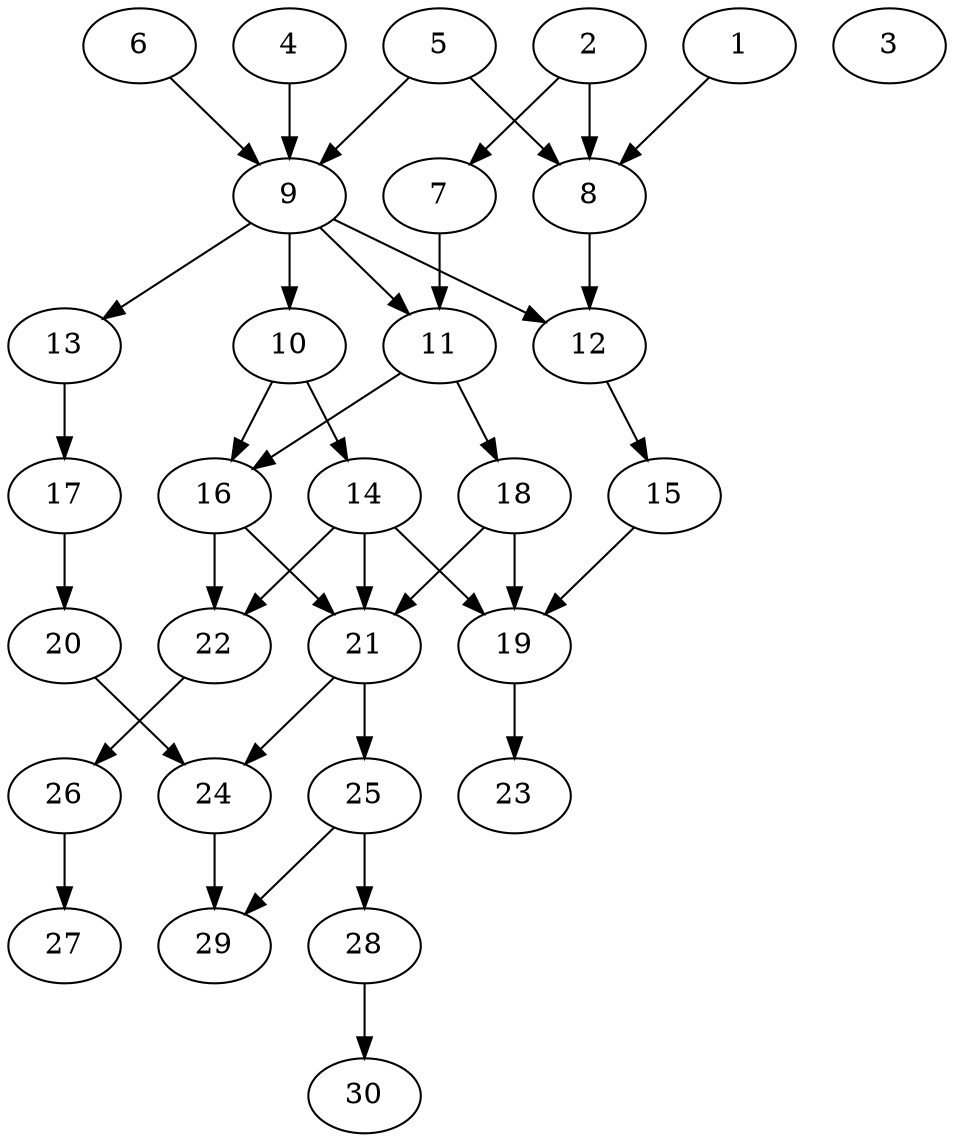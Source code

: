 // DAG automatically generated by daggen at Thu Oct  3 14:04:18 2019
// ./daggen --dot -n 30 --ccr 0.5 --fat 0.5 --regular 0.7 --density 0.5 --mindata 5242880 --maxdata 52428800 
digraph G {
  1 [size="64546816", alpha="0.02", expect_size="32273408"] 
  1 -> 8 [size ="32273408"]
  2 [size="45735936", alpha="0.08", expect_size="22867968"] 
  2 -> 7 [size ="22867968"]
  2 -> 8 [size ="22867968"]
  3 [size="104620032", alpha="0.09", expect_size="52310016"] 
  4 [size="16502784", alpha="0.00", expect_size="8251392"] 
  4 -> 9 [size ="8251392"]
  5 [size="36186112", alpha="0.20", expect_size="18093056"] 
  5 -> 8 [size ="18093056"]
  5 -> 9 [size ="18093056"]
  6 [size="10627072", alpha="0.10", expect_size="5313536"] 
  6 -> 9 [size ="5313536"]
  7 [size="68190208", alpha="0.20", expect_size="34095104"] 
  7 -> 11 [size ="34095104"]
  8 [size="58763264", alpha="0.19", expect_size="29381632"] 
  8 -> 12 [size ="29381632"]
  9 [size="71915520", alpha="0.12", expect_size="35957760"] 
  9 -> 10 [size ="35957760"]
  9 -> 11 [size ="35957760"]
  9 -> 12 [size ="35957760"]
  9 -> 13 [size ="35957760"]
  10 [size="90699776", alpha="0.13", expect_size="45349888"] 
  10 -> 14 [size ="45349888"]
  10 -> 16 [size ="45349888"]
  11 [size="32112640", alpha="0.08", expect_size="16056320"] 
  11 -> 16 [size ="16056320"]
  11 -> 18 [size ="16056320"]
  12 [size="43825152", alpha="0.12", expect_size="21912576"] 
  12 -> 15 [size ="21912576"]
  13 [size="79237120", alpha="0.11", expect_size="39618560"] 
  13 -> 17 [size ="39618560"]
  14 [size="27856896", alpha="0.18", expect_size="13928448"] 
  14 -> 19 [size ="13928448"]
  14 -> 21 [size ="13928448"]
  14 -> 22 [size ="13928448"]
  15 [size="29929472", alpha="0.14", expect_size="14964736"] 
  15 -> 19 [size ="14964736"]
  16 [size="29528064", alpha="0.17", expect_size="14764032"] 
  16 -> 21 [size ="14764032"]
  16 -> 22 [size ="14764032"]
  17 [size="76009472", alpha="0.12", expect_size="38004736"] 
  17 -> 20 [size ="38004736"]
  18 [size="74311680", alpha="0.06", expect_size="37155840"] 
  18 -> 19 [size ="37155840"]
  18 -> 21 [size ="37155840"]
  19 [size="69664768", alpha="0.03", expect_size="34832384"] 
  19 -> 23 [size ="34832384"]
  20 [size="30179328", alpha="0.07", expect_size="15089664"] 
  20 -> 24 [size ="15089664"]
  21 [size="91373568", alpha="0.03", expect_size="45686784"] 
  21 -> 24 [size ="45686784"]
  21 -> 25 [size ="45686784"]
  22 [size="34598912", alpha="0.06", expect_size="17299456"] 
  22 -> 26 [size ="17299456"]
  23 [size="89006080", alpha="0.09", expect_size="44503040"] 
  24 [size="45606912", alpha="0.13", expect_size="22803456"] 
  24 -> 29 [size ="22803456"]
  25 [size="35739648", alpha="0.03", expect_size="17869824"] 
  25 -> 28 [size ="17869824"]
  25 -> 29 [size ="17869824"]
  26 [size="101390336", alpha="0.13", expect_size="50695168"] 
  26 -> 27 [size ="50695168"]
  27 [size="86065152", alpha="0.15", expect_size="43032576"] 
  28 [size="49139712", alpha="0.07", expect_size="24569856"] 
  28 -> 30 [size ="24569856"]
  29 [size="75563008", alpha="0.12", expect_size="37781504"] 
  30 [size="88367104", alpha="0.15", expect_size="44183552"] 
}
